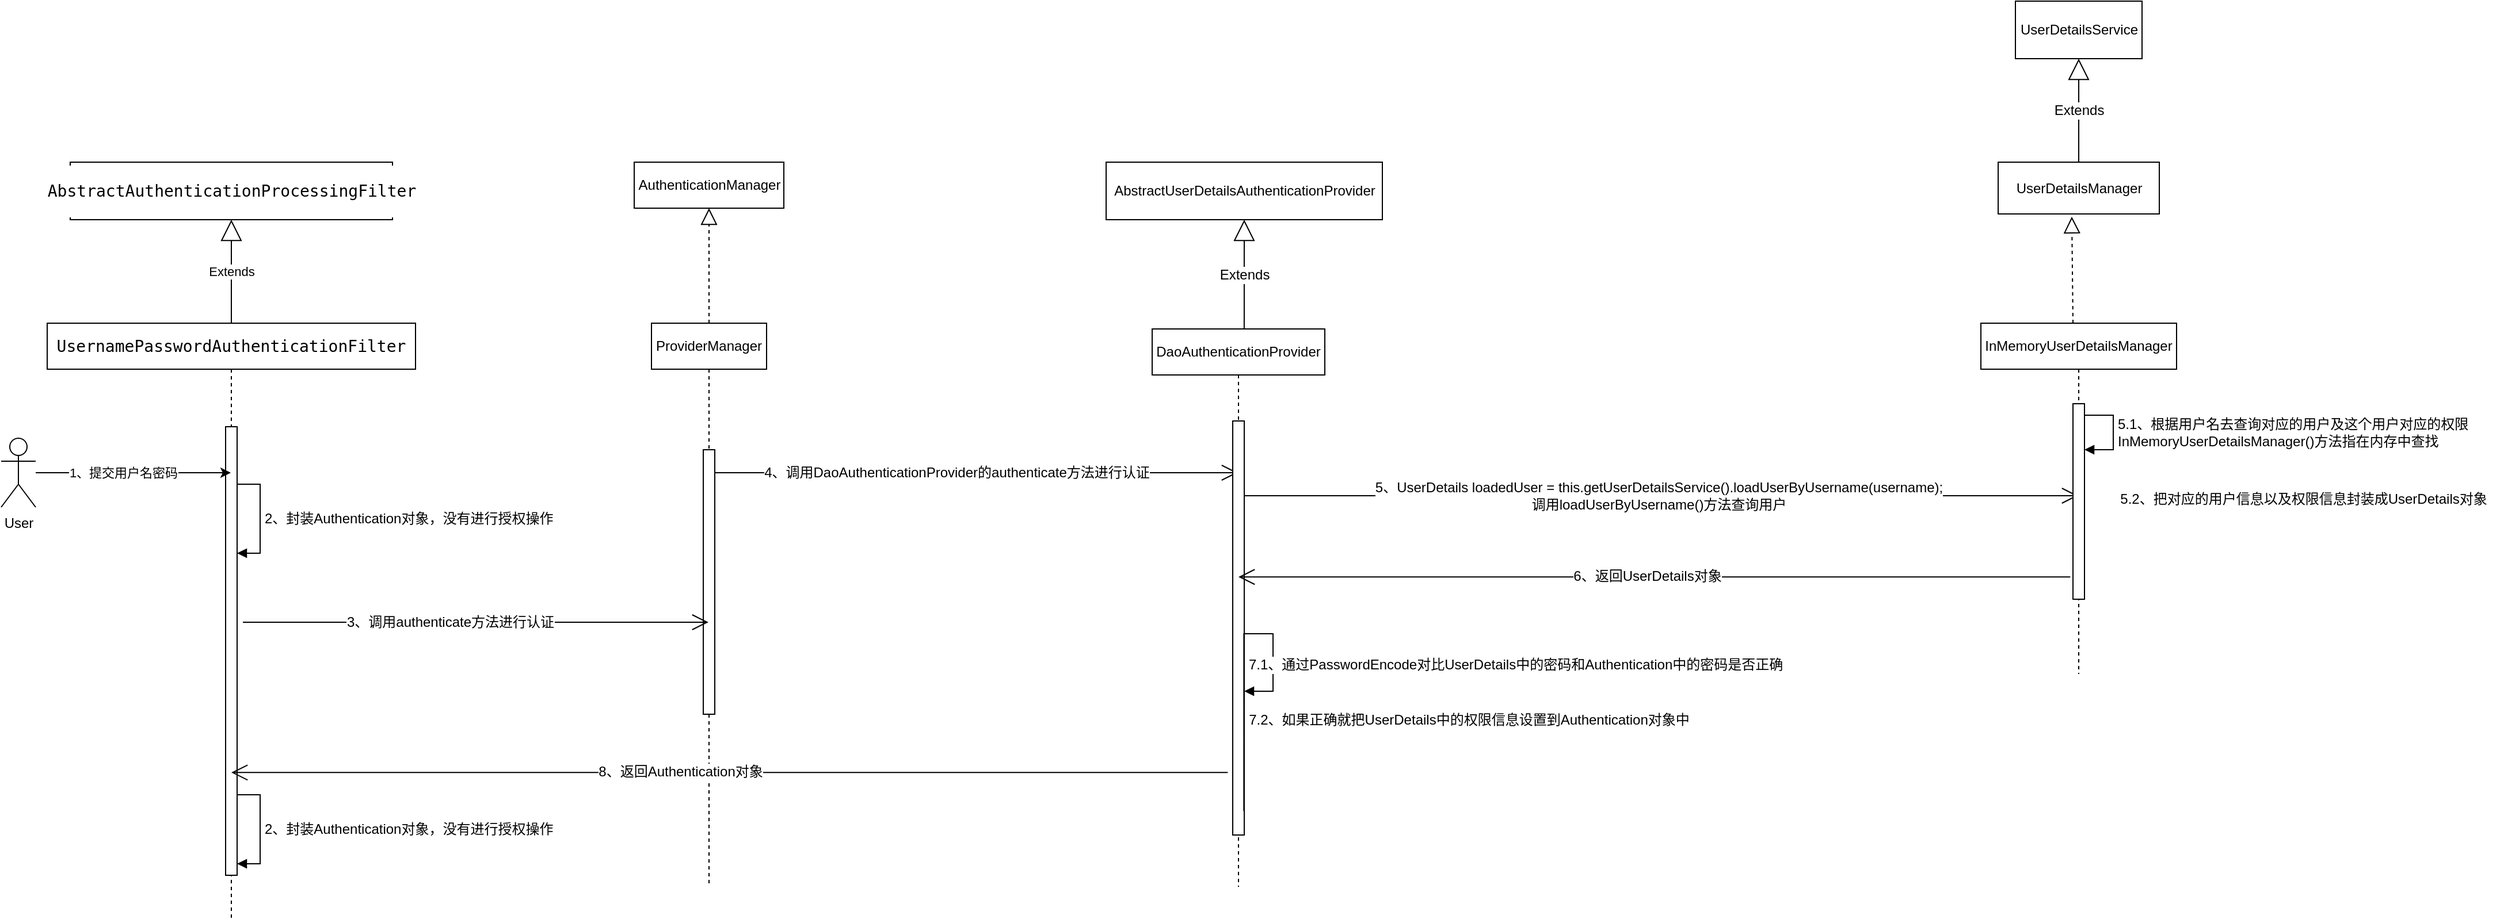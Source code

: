 <mxfile version="20.6.2" type="github">
  <diagram id="kLP8qakzrDYC7eFiV1lC" name="第 1 页">
    <mxGraphModel dx="1027" dy="483" grid="1" gridSize="10" guides="1" tooltips="1" connect="1" arrows="1" fold="1" page="1" pageScale="1" pageWidth="827" pageHeight="1169" math="0" shadow="0">
      <root>
        <mxCell id="0" />
        <mxCell id="1" parent="0" />
        <mxCell id="ZFVzueByNY8ZGJYjlOSb-11" value="&lt;pre style=&quot;font-family: &amp;quot;JetBrains Mono&amp;quot;, monospace;&quot;&gt;&lt;font style=&quot;background-color: rgb(255, 255, 255); font-size: 14px;&quot;&gt;UsernamePasswordAuthenticationFilter&lt;/font&gt;&lt;/pre&gt;" style="shape=umlLifeline;perimeter=lifelinePerimeter;whiteSpace=wrap;html=1;container=1;collapsible=0;recursiveResize=0;outlineConnect=0;" parent="1" vertex="1">
          <mxGeometry x="50" y="290" width="320" height="520" as="geometry" />
        </mxCell>
        <mxCell id="Gpq5c_7kHIedRwNDp9xH-56" value="" style="html=1;points=[];perimeter=orthogonalPerimeter;labelBackgroundColor=#FFFFFF;fontSize=12;fontColor=#000000;" vertex="1" parent="ZFVzueByNY8ZGJYjlOSb-11">
          <mxGeometry x="155" y="90" width="10" height="390" as="geometry" />
        </mxCell>
        <mxCell id="Gpq5c_7kHIedRwNDp9xH-57" value="2、封装Authentication对象，没有进行授权操作" style="edgeStyle=orthogonalEdgeStyle;html=1;align=left;spacingLeft=2;endArrow=block;rounded=0;labelBackgroundColor=#FFFFFF;fontSize=12;fontColor=#000000;" edge="1" parent="ZFVzueByNY8ZGJYjlOSb-11">
          <mxGeometry relative="1" as="geometry">
            <mxPoint x="165" y="140" as="sourcePoint" />
            <Array as="points">
              <mxPoint x="185" y="140" />
              <mxPoint x="185" y="200" />
            </Array>
            <mxPoint x="165" y="200" as="targetPoint" />
          </mxGeometry>
        </mxCell>
        <mxCell id="Gpq5c_7kHIedRwNDp9xH-58" value="2、封装Authentication对象，没有进行授权操作" style="edgeStyle=orthogonalEdgeStyle;html=1;align=left;spacingLeft=2;endArrow=block;rounded=0;labelBackgroundColor=#FFFFFF;fontSize=12;fontColor=#000000;" edge="1" parent="ZFVzueByNY8ZGJYjlOSb-11">
          <mxGeometry relative="1" as="geometry">
            <mxPoint x="165" y="410" as="sourcePoint" />
            <Array as="points">
              <mxPoint x="185" y="410" />
              <mxPoint x="185" y="470" />
            </Array>
            <mxPoint x="165" y="470" as="targetPoint" />
          </mxGeometry>
        </mxCell>
        <mxCell id="Gpq5c_7kHIedRwNDp9xH-1" value="Extends" style="endArrow=block;endSize=16;endFill=0;html=1;rounded=0;fontSize=11;fontColor=#000000;exitX=0.5;exitY=0;exitDx=0;exitDy=0;exitPerimeter=0;entryX=0.5;entryY=1;entryDx=0;entryDy=0;" edge="1" parent="1" source="ZFVzueByNY8ZGJYjlOSb-11" target="Gpq5c_7kHIedRwNDp9xH-2">
          <mxGeometry width="160" relative="1" as="geometry">
            <mxPoint x="160" y="60" as="sourcePoint" />
            <mxPoint x="170" y="210" as="targetPoint" />
          </mxGeometry>
        </mxCell>
        <mxCell id="Gpq5c_7kHIedRwNDp9xH-2" value="&lt;pre style=&quot;font-family: &amp;quot;JetBrains Mono&amp;quot;, monospace; font-size: 10.5pt;&quot;&gt;&lt;font style=&quot;background-color: rgb(255, 255, 255);&quot;&gt;AbstractAuthenticationProcessingFilter&lt;/font&gt;&lt;/pre&gt;" style="html=1;labelBackgroundColor=#FFFFFF;fontSize=11;fontColor=#000000;" vertex="1" parent="1">
          <mxGeometry x="70" y="150" width="280" height="50" as="geometry" />
        </mxCell>
        <mxCell id="Gpq5c_7kHIedRwNDp9xH-5" value="User" style="shape=umlActor;verticalLabelPosition=bottom;verticalAlign=top;html=1;outlineConnect=0;labelBackgroundColor=#FFFFFF;fontColor=#000000;" vertex="1" parent="1">
          <mxGeometry x="10" y="390" width="30" height="60" as="geometry" />
        </mxCell>
        <mxCell id="Gpq5c_7kHIedRwNDp9xH-6" value="" style="endArrow=classic;html=1;rounded=0;fontColor=#000000;" edge="1" parent="1" source="Gpq5c_7kHIedRwNDp9xH-5" target="ZFVzueByNY8ZGJYjlOSb-11">
          <mxGeometry width="50" height="50" relative="1" as="geometry">
            <mxPoint x="70" y="460" as="sourcePoint" />
            <mxPoint x="120" y="410" as="targetPoint" />
          </mxGeometry>
        </mxCell>
        <mxCell id="Gpq5c_7kHIedRwNDp9xH-7" value="1、提交用户名密码" style="edgeLabel;html=1;align=center;verticalAlign=middle;resizable=0;points=[];fontColor=#000000;" vertex="1" connectable="0" parent="Gpq5c_7kHIedRwNDp9xH-6">
          <mxGeometry x="-0.251" y="-1" relative="1" as="geometry">
            <mxPoint x="12" y="-1" as="offset" />
          </mxGeometry>
        </mxCell>
        <mxCell id="Gpq5c_7kHIedRwNDp9xH-14" value="&lt;div&gt;AuthenticationManager&lt;/div&gt;" style="html=1;labelBackgroundColor=#FFFFFF;fontSize=12;fontColor=#000000;" vertex="1" parent="1">
          <mxGeometry x="560" y="150" width="130" height="40" as="geometry" />
        </mxCell>
        <mxCell id="Gpq5c_7kHIedRwNDp9xH-16" value="" style="endArrow=block;dashed=1;endFill=0;endSize=12;html=1;rounded=0;labelBackgroundColor=#FFFFFF;fontSize=12;fontColor=#000000;exitX=0.5;exitY=0;exitDx=0;exitDy=0;entryX=0.5;entryY=1;entryDx=0;entryDy=0;" edge="1" parent="1" target="Gpq5c_7kHIedRwNDp9xH-14">
          <mxGeometry width="160" relative="1" as="geometry">
            <mxPoint x="625" y="290" as="sourcePoint" />
            <mxPoint x="740" y="240" as="targetPoint" />
            <Array as="points">
              <mxPoint x="625" y="240" />
            </Array>
          </mxGeometry>
        </mxCell>
        <mxCell id="Gpq5c_7kHIedRwNDp9xH-17" value="&lt;span style=&quot;&quot;&gt;ProviderManager&lt;/span&gt;" style="shape=umlLifeline;perimeter=lifelinePerimeter;whiteSpace=wrap;html=1;container=1;collapsible=0;recursiveResize=0;outlineConnect=0;labelBackgroundColor=#FFFFFF;fontSize=12;fontColor=#000000;" vertex="1" parent="1">
          <mxGeometry x="575" y="290" width="100" height="490" as="geometry" />
        </mxCell>
        <mxCell id="Gpq5c_7kHIedRwNDp9xH-19" value="" style="html=1;points=[];perimeter=orthogonalPerimeter;labelBackgroundColor=#FFFFFF;fontSize=12;fontColor=#000000;" vertex="1" parent="Gpq5c_7kHIedRwNDp9xH-17">
          <mxGeometry x="45" y="110" width="10" height="230" as="geometry" />
        </mxCell>
        <mxCell id="Gpq5c_7kHIedRwNDp9xH-20" value="" style="endArrow=open;endFill=1;endSize=12;html=1;rounded=0;labelBackgroundColor=#FFFFFF;fontSize=12;fontColor=#000000;" edge="1" parent="Gpq5c_7kHIedRwNDp9xH-17" target="Gpq5c_7kHIedRwNDp9xH-18">
          <mxGeometry width="160" relative="1" as="geometry">
            <mxPoint x="55" y="130" as="sourcePoint" />
            <mxPoint x="215" y="130" as="targetPoint" />
          </mxGeometry>
        </mxCell>
        <mxCell id="Gpq5c_7kHIedRwNDp9xH-29" value="4、调用DaoAuthenticationProvider的authenticate方法进行认证" style="edgeLabel;html=1;align=center;verticalAlign=middle;resizable=0;points=[];fontSize=12;fontColor=#000000;" vertex="1" connectable="0" parent="Gpq5c_7kHIedRwNDp9xH-20">
          <mxGeometry x="-0.555" y="-1" relative="1" as="geometry">
            <mxPoint x="109" y="-1" as="offset" />
          </mxGeometry>
        </mxCell>
        <mxCell id="Gpq5c_7kHIedRwNDp9xH-18" value="DaoAuthenticationProvider" style="shape=umlLifeline;perimeter=lifelinePerimeter;whiteSpace=wrap;html=1;container=1;collapsible=0;recursiveResize=0;outlineConnect=0;labelBackgroundColor=#FFFFFF;fontSize=12;fontColor=#000000;" vertex="1" parent="1">
          <mxGeometry x="1010" y="295" width="150" height="485" as="geometry" />
        </mxCell>
        <mxCell id="Gpq5c_7kHIedRwNDp9xH-27" value="" style="html=1;points=[];perimeter=orthogonalPerimeter;labelBackgroundColor=#FFFFFF;fontSize=12;fontColor=#000000;" vertex="1" parent="Gpq5c_7kHIedRwNDp9xH-18">
          <mxGeometry x="70" y="80" width="10" height="360" as="geometry" />
        </mxCell>
        <mxCell id="Gpq5c_7kHIedRwNDp9xH-28" value="7.1、通过PasswordEncode对比UserDetails中的密码和Authentication中的密码是否正确" style="edgeStyle=orthogonalEdgeStyle;html=1;align=left;spacingLeft=2;endArrow=block;rounded=0;labelBackgroundColor=#FFFFFF;fontSize=12;fontColor=#000000;exitX=0.967;exitY=0.942;exitDx=0;exitDy=0;exitPerimeter=0;" edge="1" parent="Gpq5c_7kHIedRwNDp9xH-18" source="Gpq5c_7kHIedRwNDp9xH-27">
          <mxGeometry relative="1" as="geometry">
            <mxPoint x="75" y="110" as="sourcePoint" />
            <Array as="points">
              <mxPoint x="80" y="265" />
              <mxPoint x="105" y="265" />
              <mxPoint x="105" y="315" />
            </Array>
            <mxPoint x="80" y="315" as="targetPoint" />
          </mxGeometry>
        </mxCell>
        <mxCell id="Gpq5c_7kHIedRwNDp9xH-43" value="" style="endArrow=open;endFill=1;endSize=12;html=1;rounded=0;labelBackgroundColor=#FFFFFF;fontSize=12;fontColor=#000000;" edge="1" parent="Gpq5c_7kHIedRwNDp9xH-18" target="Gpq5c_7kHIedRwNDp9xH-32">
          <mxGeometry width="160" relative="1" as="geometry">
            <mxPoint x="80" y="145" as="sourcePoint" />
            <mxPoint x="240" y="145" as="targetPoint" />
          </mxGeometry>
        </mxCell>
        <mxCell id="Gpq5c_7kHIedRwNDp9xH-44" value="5、UserDetails loadedUser = this.getUserDetailsService().loadUserByUsername(username);&lt;br&gt;调用loadUserByUsername()方法查询用户" style="edgeLabel;html=1;align=center;verticalAlign=middle;resizable=0;points=[];fontSize=12;fontColor=#000000;" vertex="1" connectable="0" parent="Gpq5c_7kHIedRwNDp9xH-43">
          <mxGeometry x="-0.313" y="-1" relative="1" as="geometry">
            <mxPoint x="111" y="-1" as="offset" />
          </mxGeometry>
        </mxCell>
        <mxCell id="Gpq5c_7kHIedRwNDp9xH-23" value="AbstractUserDetailsAuthenticationProvider" style="html=1;labelBackgroundColor=#FFFFFF;fontSize=12;fontColor=#000000;" vertex="1" parent="1">
          <mxGeometry x="970" y="150" width="240" height="50" as="geometry" />
        </mxCell>
        <mxCell id="Gpq5c_7kHIedRwNDp9xH-26" value="Extends" style="endArrow=block;endSize=16;endFill=0;html=1;rounded=0;labelBackgroundColor=#FFFFFF;fontSize=12;fontColor=#000000;exitX=0.533;exitY=0;exitDx=0;exitDy=0;exitPerimeter=0;entryX=0.5;entryY=1;entryDx=0;entryDy=0;" edge="1" parent="1" source="Gpq5c_7kHIedRwNDp9xH-18" target="Gpq5c_7kHIedRwNDp9xH-23">
          <mxGeometry width="160" relative="1" as="geometry">
            <mxPoint x="1080" y="255" as="sourcePoint" />
            <mxPoint x="1240" y="255" as="targetPoint" />
          </mxGeometry>
        </mxCell>
        <mxCell id="Gpq5c_7kHIedRwNDp9xH-31" value="UserDetailsManager" style="html=1;labelBackgroundColor=#FFFFFF;fontSize=12;fontColor=#000000;" vertex="1" parent="1">
          <mxGeometry x="1745" y="150" width="140" height="45" as="geometry" />
        </mxCell>
        <mxCell id="Gpq5c_7kHIedRwNDp9xH-32" value="&lt;span style=&quot;&quot;&gt;InMemoryUserDetailsManager&lt;/span&gt;" style="shape=umlLifeline;perimeter=lifelinePerimeter;whiteSpace=wrap;html=1;container=1;collapsible=0;recursiveResize=0;outlineConnect=0;labelBackgroundColor=#FFFFFF;fontSize=12;fontColor=#000000;" vertex="1" parent="1">
          <mxGeometry x="1730" y="290" width="170" height="305" as="geometry" />
        </mxCell>
        <mxCell id="Gpq5c_7kHIedRwNDp9xH-41" value="" style="html=1;points=[];perimeter=orthogonalPerimeter;labelBackgroundColor=#FFFFFF;fontSize=12;fontColor=#000000;" vertex="1" parent="Gpq5c_7kHIedRwNDp9xH-32">
          <mxGeometry x="80" y="70" width="10" height="170" as="geometry" />
        </mxCell>
        <mxCell id="Gpq5c_7kHIedRwNDp9xH-42" value="5.1、根据用户名去查询对应的用户及这个用户对应的权限&lt;br&gt;InMemoryUserDetailsManager()方法指在内存中查找" style="edgeStyle=orthogonalEdgeStyle;html=1;align=left;spacingLeft=2;endArrow=block;rounded=0;labelBackgroundColor=#FFFFFF;fontSize=12;fontColor=#000000;" edge="1" parent="Gpq5c_7kHIedRwNDp9xH-32">
          <mxGeometry relative="1" as="geometry">
            <mxPoint x="90" y="80" as="sourcePoint" />
            <Array as="points">
              <mxPoint x="90" y="80" />
              <mxPoint x="115" y="80" />
              <mxPoint x="115" y="110" />
            </Array>
            <mxPoint x="90" y="110" as="targetPoint" />
          </mxGeometry>
        </mxCell>
        <mxCell id="Gpq5c_7kHIedRwNDp9xH-33" value="" style="endArrow=block;dashed=1;endFill=0;endSize=12;html=1;rounded=0;labelBackgroundColor=#FFFFFF;fontSize=12;fontColor=#000000;entryX=0.457;entryY=1.053;entryDx=0;entryDy=0;entryPerimeter=0;" edge="1" parent="1" target="Gpq5c_7kHIedRwNDp9xH-31">
          <mxGeometry width="160" relative="1" as="geometry">
            <mxPoint x="1810" y="290" as="sourcePoint" />
            <mxPoint x="1950" y="240" as="targetPoint" />
          </mxGeometry>
        </mxCell>
        <mxCell id="Gpq5c_7kHIedRwNDp9xH-34" value="UserDetailsService" style="html=1;labelBackgroundColor=#FFFFFF;fontSize=12;fontColor=#000000;" vertex="1" parent="1">
          <mxGeometry x="1760" y="10" width="110" height="50" as="geometry" />
        </mxCell>
        <mxCell id="Gpq5c_7kHIedRwNDp9xH-36" value="Extends" style="endArrow=block;endSize=16;endFill=0;html=1;rounded=0;labelBackgroundColor=#FFFFFF;fontSize=12;fontColor=#000000;exitX=0.5;exitY=0;exitDx=0;exitDy=0;entryX=0.5;entryY=1;entryDx=0;entryDy=0;" edge="1" parent="1" source="Gpq5c_7kHIedRwNDp9xH-31" target="Gpq5c_7kHIedRwNDp9xH-34">
          <mxGeometry width="160" relative="1" as="geometry">
            <mxPoint x="1810" y="110" as="sourcePoint" />
            <mxPoint x="1970" y="110" as="targetPoint" />
          </mxGeometry>
        </mxCell>
        <mxCell id="Gpq5c_7kHIedRwNDp9xH-45" value="5.2、把对应的用户信息以及权限信息封装成UserDetails对象" style="text;html=1;align=center;verticalAlign=middle;resizable=0;points=[];autosize=1;strokeColor=none;fillColor=none;fontSize=12;fontColor=#000000;" vertex="1" parent="1">
          <mxGeometry x="1840" y="427.5" width="340" height="30" as="geometry" />
        </mxCell>
        <mxCell id="Gpq5c_7kHIedRwNDp9xH-46" value="" style="endArrow=open;endFill=1;endSize=12;html=1;rounded=0;labelBackgroundColor=#FFFFFF;fontSize=12;fontColor=#000000;exitX=-0.233;exitY=0.886;exitDx=0;exitDy=0;exitPerimeter=0;" edge="1" parent="1" source="Gpq5c_7kHIedRwNDp9xH-41" target="Gpq5c_7kHIedRwNDp9xH-18">
          <mxGeometry width="160" relative="1" as="geometry">
            <mxPoint x="1420" y="510" as="sourcePoint" />
            <mxPoint x="1580" y="510" as="targetPoint" />
          </mxGeometry>
        </mxCell>
        <mxCell id="Gpq5c_7kHIedRwNDp9xH-47" value="6、返回UserDetails对象" style="edgeLabel;html=1;align=center;verticalAlign=middle;resizable=0;points=[];fontSize=12;fontColor=#000000;" vertex="1" connectable="0" parent="Gpq5c_7kHIedRwNDp9xH-46">
          <mxGeometry x="0.28" y="2" relative="1" as="geometry">
            <mxPoint x="95" y="-3" as="offset" />
          </mxGeometry>
        </mxCell>
        <mxCell id="Gpq5c_7kHIedRwNDp9xH-49" value="7.2、如果正确就把UserDetails中的权限信息设置到Authentication对象中" style="text;html=1;align=center;verticalAlign=middle;resizable=0;points=[];autosize=1;strokeColor=none;fillColor=none;fontSize=12;fontColor=#000000;" vertex="1" parent="1">
          <mxGeometry x="1080" y="620" width="410" height="30" as="geometry" />
        </mxCell>
        <mxCell id="Gpq5c_7kHIedRwNDp9xH-51" value="" style="endArrow=open;endFill=1;endSize=12;html=1;rounded=0;labelBackgroundColor=#FFFFFF;fontSize=12;fontColor=#000000;exitX=-0.433;exitY=0.849;exitDx=0;exitDy=0;exitPerimeter=0;" edge="1" parent="1" source="Gpq5c_7kHIedRwNDp9xH-27" target="ZFVzueByNY8ZGJYjlOSb-11">
          <mxGeometry width="160" relative="1" as="geometry">
            <mxPoint x="840" y="680" as="sourcePoint" />
            <mxPoint x="1000" y="680" as="targetPoint" />
          </mxGeometry>
        </mxCell>
        <mxCell id="Gpq5c_7kHIedRwNDp9xH-52" value="8、返回Authentication对象" style="edgeLabel;html=1;align=center;verticalAlign=middle;resizable=0;points=[];fontSize=12;fontColor=#000000;" vertex="1" connectable="0" parent="Gpq5c_7kHIedRwNDp9xH-51">
          <mxGeometry x="0.254" y="1" relative="1" as="geometry">
            <mxPoint x="67" y="-2" as="offset" />
          </mxGeometry>
        </mxCell>
        <mxCell id="Gpq5c_7kHIedRwNDp9xH-21" value="" style="endArrow=open;endFill=1;endSize=12;html=1;rounded=0;labelBackgroundColor=#FFFFFF;fontSize=12;fontColor=#000000;" edge="1" parent="1" target="Gpq5c_7kHIedRwNDp9xH-17">
          <mxGeometry width="160" relative="1" as="geometry">
            <mxPoint x="220" y="550" as="sourcePoint" />
            <mxPoint x="380" y="480" as="targetPoint" />
          </mxGeometry>
        </mxCell>
        <mxCell id="Gpq5c_7kHIedRwNDp9xH-22" value="3、调用authenticate方法进行认证" style="edgeLabel;html=1;align=center;verticalAlign=middle;resizable=0;points=[];fontSize=12;fontColor=#000000;" vertex="1" connectable="0" parent="Gpq5c_7kHIedRwNDp9xH-21">
          <mxGeometry x="-0.388" y="-2" relative="1" as="geometry">
            <mxPoint x="56" y="-2" as="offset" />
          </mxGeometry>
        </mxCell>
      </root>
    </mxGraphModel>
  </diagram>
</mxfile>
